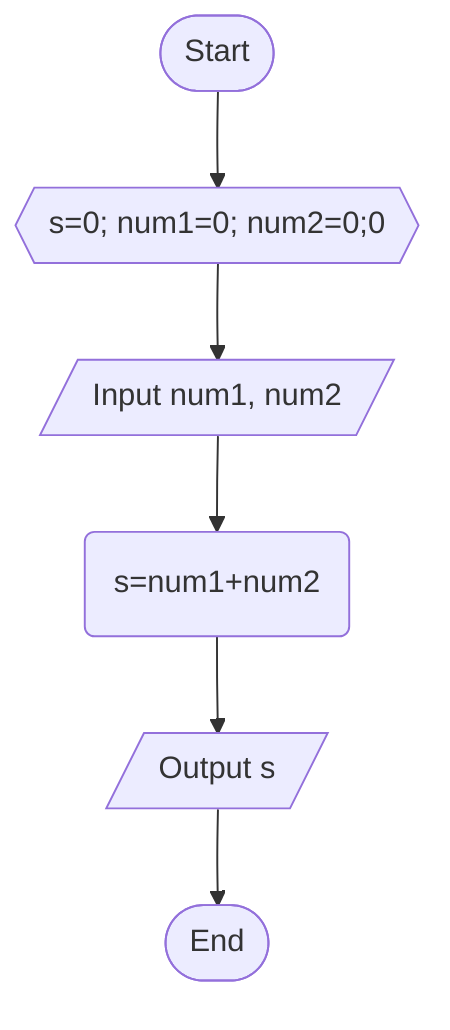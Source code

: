 flowchart TD
        A(["Start"])
        B{{"s=0; num1=0; num2=0;0"}}
        C[/"Input num1, num2"/]
        D(s=num1+num2)
        E[/"Output s"/]
        F(["End"])
    
    %% Edge connections between nodes
        A --> B
        B --> C
        C --> D
        D --> E
        E --> F